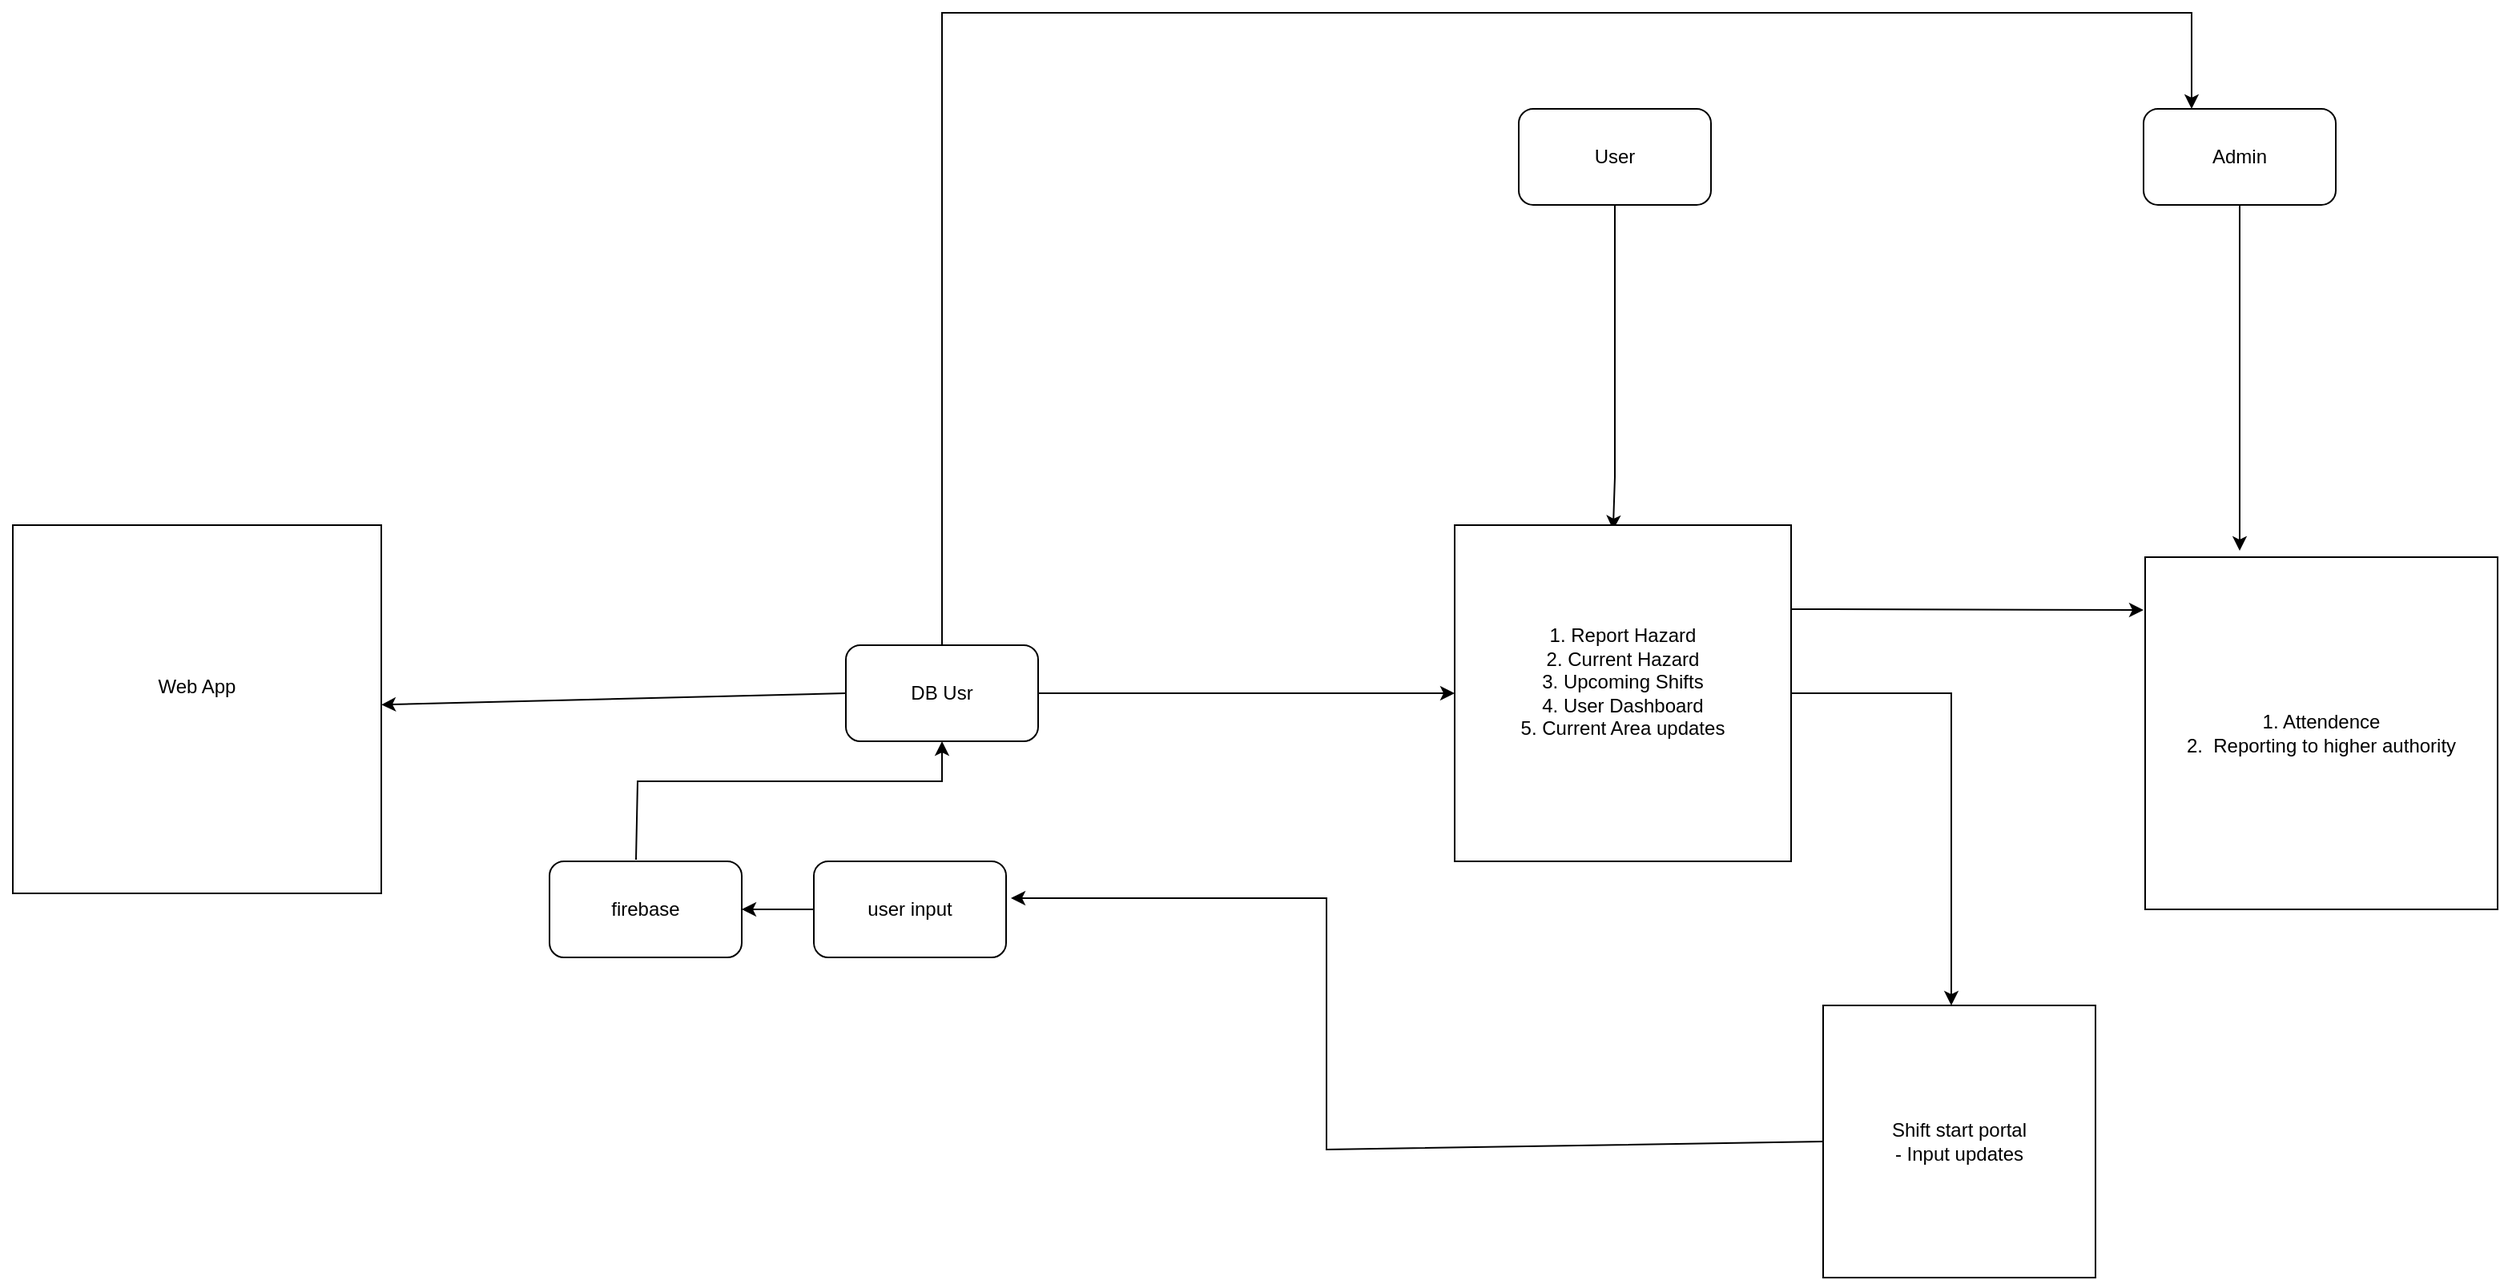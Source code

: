 <mxfile version="24.7.14">
  <diagram name="Page-1" id="-xLNOWecUmCptR8lxCjc">
    <mxGraphModel dx="2163" dy="711" grid="1" gridSize="10" guides="1" tooltips="1" connect="1" arrows="1" fold="1" page="1" pageScale="1" pageWidth="850" pageHeight="1100" math="0" shadow="0">
      <root>
        <mxCell id="0" />
        <mxCell id="1" parent="0" />
        <mxCell id="ymqIQc4C4zP_5rY_5aU9-2" value="User" style="rounded=1;whiteSpace=wrap;html=1;" parent="1" vertex="1">
          <mxGeometry x="180" y="140" width="120" height="60" as="geometry" />
        </mxCell>
        <mxCell id="ymqIQc4C4zP_5rY_5aU9-3" value="Admin" style="rounded=1;whiteSpace=wrap;html=1;" parent="1" vertex="1">
          <mxGeometry x="570" y="140" width="120" height="60" as="geometry" />
        </mxCell>
        <mxCell id="ymqIQc4C4zP_5rY_5aU9-6" value="" style="endArrow=classic;html=1;rounded=0;exitX=0.5;exitY=1;exitDx=0;exitDy=0;entryX=0.471;entryY=0.014;entryDx=0;entryDy=0;entryPerimeter=0;" parent="1" source="ymqIQc4C4zP_5rY_5aU9-2" target="ymqIQc4C4zP_5rY_5aU9-7" edge="1">
          <mxGeometry width="50" height="50" relative="1" as="geometry">
            <mxPoint x="400" y="420" as="sourcePoint" />
            <mxPoint x="240" y="390" as="targetPoint" />
            <Array as="points">
              <mxPoint x="240" y="300" />
              <mxPoint x="240" y="370" />
            </Array>
          </mxGeometry>
        </mxCell>
        <mxCell id="ymqIQc4C4zP_5rY_5aU9-7" value="&lt;div&gt;1. Report Hazard&lt;/div&gt;&lt;div&gt;2. Current Hazard&lt;/div&gt;&lt;div&gt;3. Upcoming Shifts&lt;/div&gt;&lt;div&gt;4. User Dashboard&lt;/div&gt;&lt;div&gt;5. Current Area updates&lt;/div&gt;&lt;div&gt;&lt;br&gt;&lt;/div&gt;" style="whiteSpace=wrap;html=1;aspect=fixed;" parent="1" vertex="1">
          <mxGeometry x="140" y="400" width="210" height="210" as="geometry" />
        </mxCell>
        <mxCell id="ymqIQc4C4zP_5rY_5aU9-8" value="" style="endArrow=classic;html=1;rounded=0;exitX=1;exitY=0.5;exitDx=0;exitDy=0;" parent="1" source="ymqIQc4C4zP_5rY_5aU9-7" edge="1">
          <mxGeometry width="50" height="50" relative="1" as="geometry">
            <mxPoint x="400" y="420" as="sourcePoint" />
            <mxPoint x="450" y="700" as="targetPoint" />
            <Array as="points">
              <mxPoint x="450" y="505" />
            </Array>
          </mxGeometry>
        </mxCell>
        <mxCell id="ymqIQc4C4zP_5rY_5aU9-9" value="&lt;div&gt;Shift start portal &lt;br&gt;&lt;/div&gt;&lt;div&gt;- Input updates&lt;br&gt;&lt;/div&gt;" style="whiteSpace=wrap;html=1;aspect=fixed;" parent="1" vertex="1">
          <mxGeometry x="370" y="700" width="170" height="170" as="geometry" />
        </mxCell>
        <mxCell id="ymqIQc4C4zP_5rY_5aU9-10" value="DB Usr" style="rounded=1;whiteSpace=wrap;html=1;" parent="1" vertex="1">
          <mxGeometry x="-240" y="475" width="120" height="60" as="geometry" />
        </mxCell>
        <mxCell id="ymqIQc4C4zP_5rY_5aU9-11" value="" style="endArrow=classic;html=1;rounded=0;exitX=1;exitY=0.5;exitDx=0;exitDy=0;entryX=0;entryY=0.5;entryDx=0;entryDy=0;" parent="1" source="ymqIQc4C4zP_5rY_5aU9-10" target="ymqIQc4C4zP_5rY_5aU9-7" edge="1">
          <mxGeometry width="50" height="50" relative="1" as="geometry">
            <mxPoint x="120" y="610" as="sourcePoint" />
            <mxPoint x="170" y="560" as="targetPoint" />
          </mxGeometry>
        </mxCell>
        <mxCell id="ymqIQc4C4zP_5rY_5aU9-12" value="" style="endArrow=classic;html=1;rounded=0;exitX=0.5;exitY=0;exitDx=0;exitDy=0;entryX=0.25;entryY=0;entryDx=0;entryDy=0;" parent="1" source="ymqIQc4C4zP_5rY_5aU9-10" target="ymqIQc4C4zP_5rY_5aU9-3" edge="1">
          <mxGeometry width="50" height="50" relative="1" as="geometry">
            <mxPoint x="120" y="530" as="sourcePoint" />
            <mxPoint x="620" y="80" as="targetPoint" />
            <Array as="points">
              <mxPoint x="-180" y="80" />
              <mxPoint x="600" y="80" />
            </Array>
          </mxGeometry>
        </mxCell>
        <mxCell id="ymqIQc4C4zP_5rY_5aU9-13" value="firebase" style="rounded=1;whiteSpace=wrap;html=1;" parent="1" vertex="1">
          <mxGeometry x="-425" y="610" width="120" height="60" as="geometry" />
        </mxCell>
        <mxCell id="ymqIQc4C4zP_5rY_5aU9-14" value="user input" style="rounded=1;whiteSpace=wrap;html=1;" parent="1" vertex="1">
          <mxGeometry x="-260" y="610" width="120" height="60" as="geometry" />
        </mxCell>
        <mxCell id="ymqIQc4C4zP_5rY_5aU9-16" value="" style="endArrow=classic;html=1;rounded=0;exitX=0.45;exitY=-0.017;exitDx=0;exitDy=0;exitPerimeter=0;entryX=0.5;entryY=1;entryDx=0;entryDy=0;" parent="1" source="ymqIQc4C4zP_5rY_5aU9-13" target="ymqIQc4C4zP_5rY_5aU9-10" edge="1">
          <mxGeometry width="50" height="50" relative="1" as="geometry">
            <mxPoint x="160" y="600" as="sourcePoint" />
            <mxPoint x="210" y="550" as="targetPoint" />
            <Array as="points">
              <mxPoint x="-370" y="560" />
              <mxPoint x="-180" y="560" />
            </Array>
          </mxGeometry>
        </mxCell>
        <mxCell id="ymqIQc4C4zP_5rY_5aU9-17" value="" style="endArrow=classic;html=1;rounded=0;exitX=0;exitY=0.5;exitDx=0;exitDy=0;entryX=1;entryY=0.5;entryDx=0;entryDy=0;" parent="1" source="ymqIQc4C4zP_5rY_5aU9-14" target="ymqIQc4C4zP_5rY_5aU9-13" edge="1">
          <mxGeometry width="50" height="50" relative="1" as="geometry">
            <mxPoint x="160" y="600" as="sourcePoint" />
            <mxPoint x="210" y="550" as="targetPoint" />
          </mxGeometry>
        </mxCell>
        <mxCell id="ymqIQc4C4zP_5rY_5aU9-18" value="" style="endArrow=classic;html=1;rounded=0;exitX=0;exitY=0.5;exitDx=0;exitDy=0;entryX=1.025;entryY=0.383;entryDx=0;entryDy=0;entryPerimeter=0;" parent="1" source="ymqIQc4C4zP_5rY_5aU9-9" target="ymqIQc4C4zP_5rY_5aU9-14" edge="1">
          <mxGeometry width="50" height="50" relative="1" as="geometry">
            <mxPoint x="-48.04" y="611.02" as="sourcePoint" />
            <mxPoint x="210" y="550" as="targetPoint" />
            <Array as="points">
              <mxPoint x="60" y="790" />
              <mxPoint x="60" y="633" />
            </Array>
          </mxGeometry>
        </mxCell>
        <mxCell id="ymqIQc4C4zP_5rY_5aU9-19" value="" style="endArrow=classic;html=1;rounded=0;exitX=0;exitY=0.5;exitDx=0;exitDy=0;" parent="1" source="ymqIQc4C4zP_5rY_5aU9-20" edge="1">
          <mxGeometry width="50" height="50" relative="1" as="geometry">
            <mxPoint x="-370" y="520" as="sourcePoint" />
            <mxPoint x="-720" y="505" as="targetPoint" />
          </mxGeometry>
        </mxCell>
        <mxCell id="ymqIQc4C4zP_5rY_5aU9-21" value="" style="endArrow=classic;html=1;rounded=0;exitX=0.5;exitY=1;exitDx=0;exitDy=0;" parent="1" source="ymqIQc4C4zP_5rY_5aU9-3" edge="1">
          <mxGeometry width="50" height="50" relative="1" as="geometry">
            <mxPoint x="670" y="520" as="sourcePoint" />
            <mxPoint x="630" y="416" as="targetPoint" />
            <Array as="points">
              <mxPoint x="630" y="280" />
              <mxPoint x="630" y="350" />
            </Array>
          </mxGeometry>
        </mxCell>
        <mxCell id="ymqIQc4C4zP_5rY_5aU9-22" value="" style="endArrow=classic;html=1;rounded=0;exitX=1;exitY=0.25;exitDx=0;exitDy=0;" parent="1" source="ymqIQc4C4zP_5rY_5aU9-7" edge="1">
          <mxGeometry width="50" height="50" relative="1" as="geometry">
            <mxPoint x="670" y="520" as="sourcePoint" />
            <mxPoint x="570" y="453" as="targetPoint" />
          </mxGeometry>
        </mxCell>
        <mxCell id="ymqIQc4C4zP_5rY_5aU9-23" value="&lt;div&gt;1. Attendence&lt;/div&gt;&lt;div&gt;2.&amp;nbsp; Reporting to higher authority&lt;br&gt;&lt;/div&gt;" style="whiteSpace=wrap;html=1;aspect=fixed;" parent="1" vertex="1">
          <mxGeometry x="571" y="420" width="220" height="220" as="geometry" />
        </mxCell>
        <mxCell id="ymqIQc4C4zP_5rY_5aU9-24" value="" style="endArrow=classic;html=1;rounded=0;exitX=0;exitY=0.5;exitDx=0;exitDy=0;" parent="1" source="ymqIQc4C4zP_5rY_5aU9-10" target="ymqIQc4C4zP_5rY_5aU9-20" edge="1">
          <mxGeometry width="50" height="50" relative="1" as="geometry">
            <mxPoint x="-240" y="505" as="sourcePoint" />
            <mxPoint x="-720" y="505" as="targetPoint" />
          </mxGeometry>
        </mxCell>
        <mxCell id="ymqIQc4C4zP_5rY_5aU9-20" value="&lt;div&gt;Web App&lt;/div&gt;&lt;div&gt;&lt;br&gt;&lt;/div&gt;&lt;div&gt;&lt;br&gt;&lt;/div&gt;" style="whiteSpace=wrap;html=1;aspect=fixed;" parent="1" vertex="1">
          <mxGeometry x="-760" y="400" width="230" height="230" as="geometry" />
        </mxCell>
      </root>
    </mxGraphModel>
  </diagram>
</mxfile>
